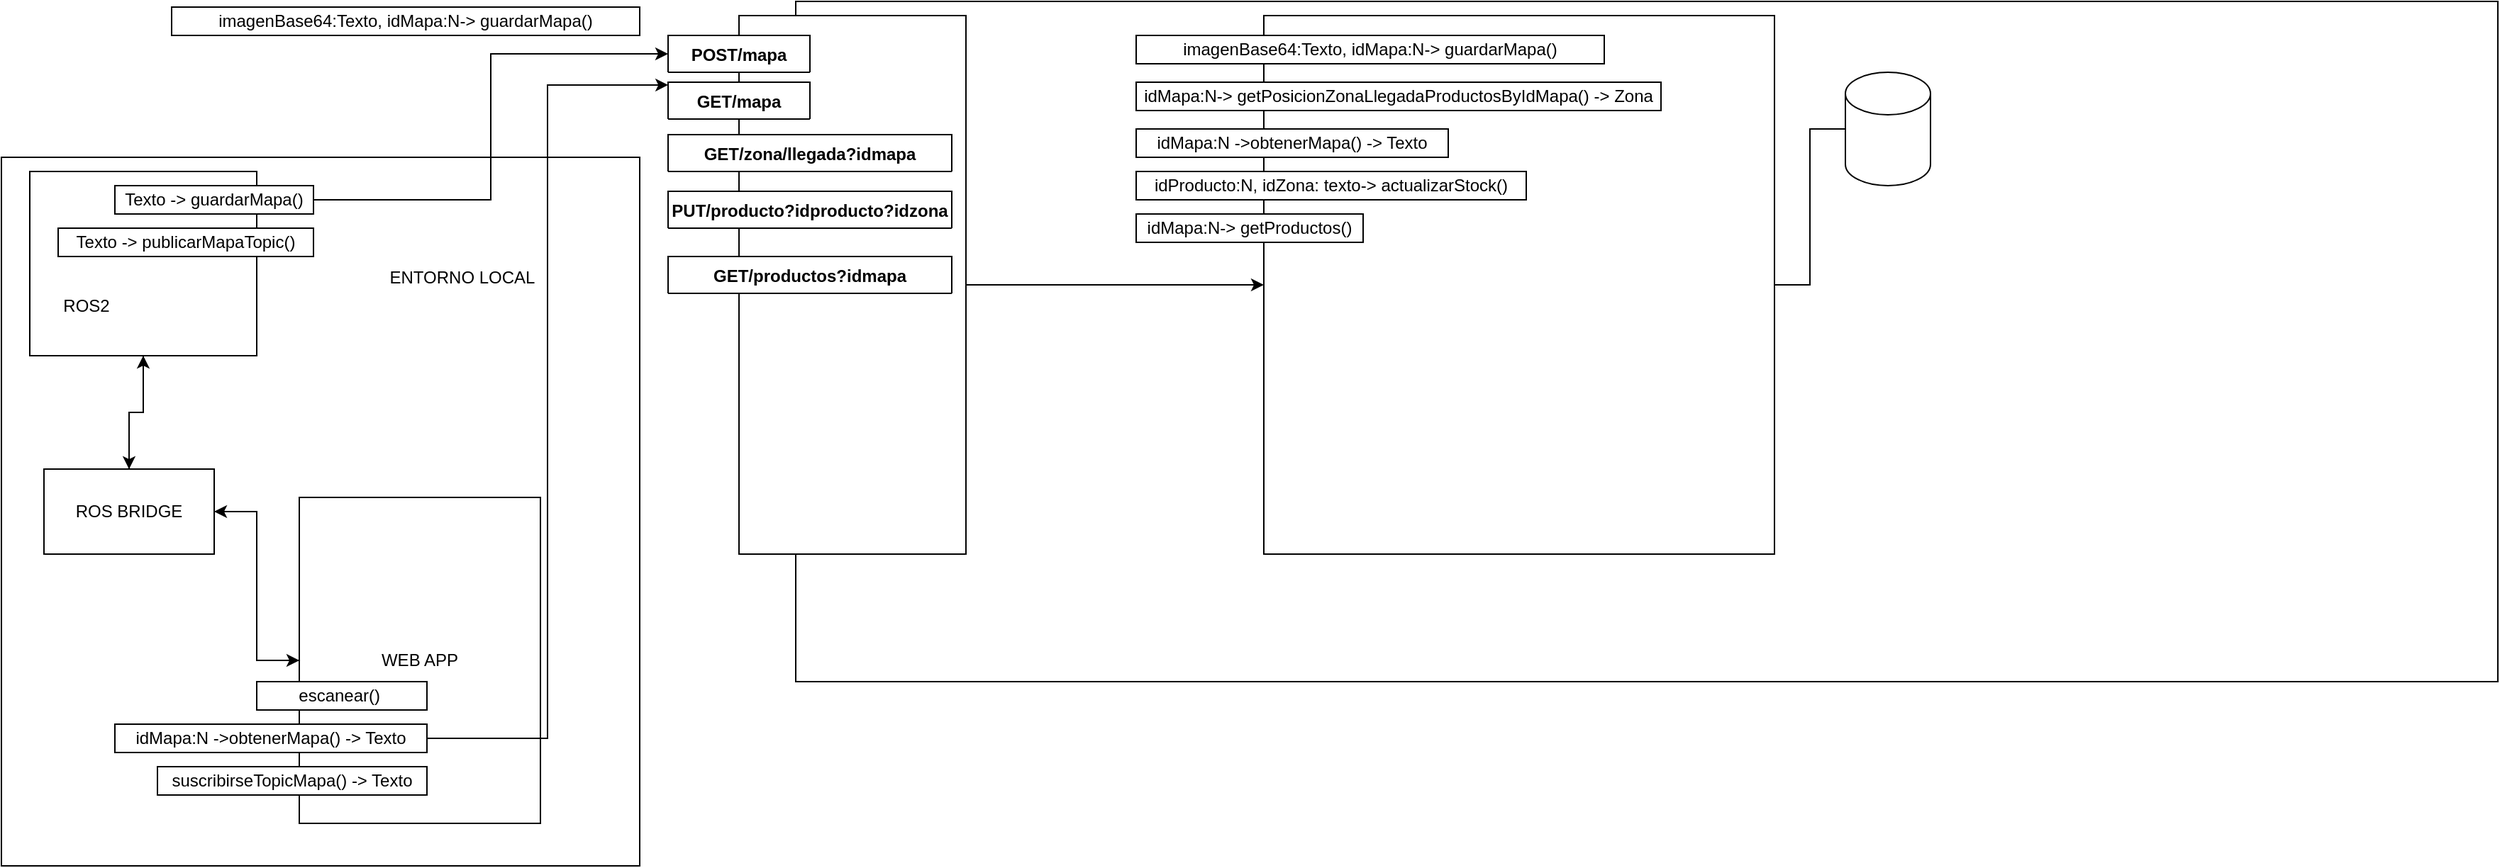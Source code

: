 <mxfile version="17.4.6" pages="2"><diagram id="qr7br0gcmP0g3dQFz3eZ" name="Logica Negocio"><mxGraphModel dx="1381" dy="787" grid="1" gridSize="10" guides="1" tooltips="1" connect="1" arrows="1" fold="1" page="1" pageScale="1" pageWidth="827" pageHeight="1169" math="0" shadow="0"><root><mxCell id="0"/><mxCell id="1" parent="0"/><mxCell id="V5HAuyEucex_Spe4lNq8-1" value="" style="rounded=0;whiteSpace=wrap;html=1;" parent="1" vertex="1"><mxGeometry x="570" y="10" width="1200" height="480" as="geometry"/></mxCell><mxCell id="V5HAuyEucex_Spe4lNq8-2" value="" style="rounded=0;whiteSpace=wrap;html=1;" parent="1" vertex="1"><mxGeometry x="10" y="120" width="450" height="500" as="geometry"/></mxCell><mxCell id="V5HAuyEucex_Spe4lNq8-14" style="edgeStyle=orthogonalEdgeStyle;rounded=0;orthogonalLoop=1;jettySize=auto;html=1;" parent="1" source="V5HAuyEucex_Spe4lNq8-3" target="V5HAuyEucex_Spe4lNq8-13" edge="1"><mxGeometry relative="1" as="geometry"/></mxCell><mxCell id="V5HAuyEucex_Spe4lNq8-19" style="edgeStyle=orthogonalEdgeStyle;rounded=0;orthogonalLoop=1;jettySize=auto;html=1;entryX=0;entryY=0.5;entryDx=0;entryDy=0;exitX=1;exitY=0.5;exitDx=0;exitDy=0;" parent="1" source="V5HAuyEucex_Spe4lNq8-24" target="1KXFwzLgJWa-YRm2-Oui-1" edge="1"><mxGeometry relative="1" as="geometry"><mxPoint x="460" y="50" as="targetPoint"/></mxGeometry></mxCell><mxCell id="V5HAuyEucex_Spe4lNq8-3" value="" style="rounded=0;whiteSpace=wrap;html=1;" parent="1" vertex="1"><mxGeometry x="30" y="130" width="160" height="130" as="geometry"/></mxCell><mxCell id="9l4VPNed63QghKo_KkzF-2" style="edgeStyle=orthogonalEdgeStyle;rounded=0;orthogonalLoop=1;jettySize=auto;html=1;entryX=1;entryY=0.5;entryDx=0;entryDy=0;endArrow=none;endFill=0;" parent="1" source="V5HAuyEucex_Spe4lNq8-4" target="V5HAuyEucex_Spe4lNq8-6" edge="1"><mxGeometry relative="1" as="geometry"/></mxCell><mxCell id="V5HAuyEucex_Spe4lNq8-4" value="" style="shape=cylinder3;whiteSpace=wrap;html=1;boundedLbl=1;backgroundOutline=1;size=15;" parent="1" vertex="1"><mxGeometry x="1310" y="60" width="60" height="80" as="geometry"/></mxCell><mxCell id="V5HAuyEucex_Spe4lNq8-20" style="edgeStyle=orthogonalEdgeStyle;rounded=0;orthogonalLoop=1;jettySize=auto;html=1;" parent="1" source="V5HAuyEucex_Spe4lNq8-5" target="V5HAuyEucex_Spe4lNq8-6" edge="1"><mxGeometry relative="1" as="geometry"/></mxCell><mxCell id="V5HAuyEucex_Spe4lNq8-5" value="" style="rounded=0;whiteSpace=wrap;html=1;" parent="1" vertex="1"><mxGeometry x="530" y="20" width="160" height="380" as="geometry"/></mxCell><mxCell id="V5HAuyEucex_Spe4lNq8-6" value="" style="rounded=0;whiteSpace=wrap;html=1;" parent="1" vertex="1"><mxGeometry x="900" y="20" width="360" height="380" as="geometry"/></mxCell><mxCell id="V5HAuyEucex_Spe4lNq8-9" value="imagenBase64:Texto, idMapa:N-&amp;gt; guardarMapa()" style="rounded=0;whiteSpace=wrap;html=1;autosize=1;" parent="1" vertex="1"><mxGeometry x="810" y="34" width="330" height="20" as="geometry"/></mxCell><mxCell id="V5HAuyEucex_Spe4lNq8-16" style="edgeStyle=orthogonalEdgeStyle;rounded=0;orthogonalLoop=1;jettySize=auto;html=1;entryX=1;entryY=0.5;entryDx=0;entryDy=0;" parent="1" source="V5HAuyEucex_Spe4lNq8-11" target="V5HAuyEucex_Spe4lNq8-13" edge="1"><mxGeometry relative="1" as="geometry"/></mxCell><mxCell id="V5HAuyEucex_Spe4lNq8-11" value="WEB APP" style="rounded=0;whiteSpace=wrap;html=1;" parent="1" vertex="1"><mxGeometry x="220" y="360" width="170" height="230" as="geometry"/></mxCell><mxCell id="V5HAuyEucex_Spe4lNq8-12" value="ENTORNO LOCAL" style="text;html=1;strokeColor=none;fillColor=none;align=center;verticalAlign=middle;whiteSpace=wrap;rounded=0;" parent="1" vertex="1"><mxGeometry x="270" y="190" width="130" height="30" as="geometry"/></mxCell><mxCell id="V5HAuyEucex_Spe4lNq8-15" style="edgeStyle=orthogonalEdgeStyle;rounded=0;orthogonalLoop=1;jettySize=auto;html=1;" parent="1" source="V5HAuyEucex_Spe4lNq8-13" target="V5HAuyEucex_Spe4lNq8-11" edge="1"><mxGeometry relative="1" as="geometry"/></mxCell><mxCell id="V5HAuyEucex_Spe4lNq8-17" style="edgeStyle=orthogonalEdgeStyle;rounded=0;orthogonalLoop=1;jettySize=auto;html=1;entryX=0.5;entryY=1;entryDx=0;entryDy=0;" parent="1" source="V5HAuyEucex_Spe4lNq8-13" target="V5HAuyEucex_Spe4lNq8-3" edge="1"><mxGeometry relative="1" as="geometry"/></mxCell><mxCell id="V5HAuyEucex_Spe4lNq8-13" value="ROS BRIDGE" style="rounded=0;whiteSpace=wrap;html=1;" parent="1" vertex="1"><mxGeometry x="40" y="340" width="120" height="60" as="geometry"/></mxCell><mxCell id="V5HAuyEucex_Spe4lNq8-22" value="escanear()&amp;nbsp;" style="rounded=0;whiteSpace=wrap;html=1;" parent="1" vertex="1"><mxGeometry x="190" y="490" width="120" height="20" as="geometry"/></mxCell><mxCell id="xhJGhQsPzWxKXCQC_ODU-6" style="edgeStyle=orthogonalEdgeStyle;rounded=0;orthogonalLoop=1;jettySize=auto;html=1;entryX=0.001;entryY=0.076;entryDx=0;entryDy=0;entryPerimeter=0;" parent="1" source="V5HAuyEucex_Spe4lNq8-23" target="xhJGhQsPzWxKXCQC_ODU-2" edge="1"><mxGeometry relative="1" as="geometry"/></mxCell><mxCell id="V5HAuyEucex_Spe4lNq8-23" value="idMapa:N -&amp;gt;obtenerMapa() -&amp;gt; Texto" style="rounded=0;whiteSpace=wrap;html=1;" parent="1" vertex="1"><mxGeometry x="90" y="520" width="220" height="20" as="geometry"/></mxCell><mxCell id="V5HAuyEucex_Spe4lNq8-24" value="Texto -&amp;gt; guardarMapa()" style="rounded=0;whiteSpace=wrap;html=1;" parent="1" vertex="1"><mxGeometry x="90" y="140" width="140" height="20" as="geometry"/></mxCell><mxCell id="V5HAuyEucex_Spe4lNq8-27" value="Texto -&amp;gt; publicarMapaTopic()" style="rounded=0;whiteSpace=wrap;html=1;" parent="1" vertex="1"><mxGeometry x="50" y="170" width="180" height="20" as="geometry"/></mxCell><mxCell id="V5HAuyEucex_Spe4lNq8-28" value="suscribirseTopicMapa() -&amp;gt; Texto" style="rounded=0;whiteSpace=wrap;html=1;" parent="1" vertex="1"><mxGeometry x="120" y="550" width="190" height="20" as="geometry"/></mxCell><mxCell id="V5HAuyEucex_Spe4lNq8-29" value="ROS2" style="text;html=1;strokeColor=none;fillColor=none;align=center;verticalAlign=middle;whiteSpace=wrap;rounded=0;" parent="1" vertex="1"><mxGeometry x="40" y="210" width="60" height="30" as="geometry"/></mxCell><mxCell id="1KXFwzLgJWa-YRm2-Oui-1" value="POST/mapa" style="swimlane;fontStyle=1;align=center;verticalAlign=top;childLayout=stackLayout;horizontal=1;startSize=26;horizontalStack=0;resizeParent=1;resizeParentMax=0;resizeLast=0;collapsible=1;marginBottom=0;" parent="1" vertex="1" collapsed="1"><mxGeometry x="480" y="34" width="100" height="26" as="geometry"><mxRectangle x="480" y="-70" width="300" height="140" as="alternateBounds"/></mxGeometry></mxCell><mxCell id="1KXFwzLgJWa-YRm2-Oui-2" value="Request: { idMapa:N,  imagen:Texto }" style="text;strokeColor=none;fillColor=default;align=left;verticalAlign=top;spacingLeft=4;spacingRight=4;overflow=hidden;rotatable=0;points=[[0,0.5],[1,0.5]];portConstraint=eastwest;" parent="1KXFwzLgJWa-YRm2-Oui-1" vertex="1"><mxGeometry y="26" width="300" height="26" as="geometry"/></mxCell><mxCell id="1KXFwzLgJWa-YRm2-Oui-3" value="" style="line;strokeWidth=1;fillColor=none;align=left;verticalAlign=middle;spacingTop=-1;spacingLeft=3;spacingRight=3;rotatable=0;labelPosition=right;points=[];portConstraint=eastwest;" parent="1KXFwzLgJWa-YRm2-Oui-1" vertex="1"><mxGeometry y="52" width="300" height="8" as="geometry"/></mxCell><mxCell id="1KXFwzLgJWa-YRm2-Oui-4" value="Respuestas:&#10;    200 OK&#10;    500 - {mensaje: &quot;No existe un mapa con ese id&quot;}&#10;    400 - {mensaje: &quot;Falta algun parametro&quot;}" style="text;align=left;verticalAlign=top;spacingLeft=4;spacingRight=4;overflow=hidden;rotatable=0;points=[[0,0.5],[1,0.5]];portConstraint=eastwest;fillColor=default;" parent="1KXFwzLgJWa-YRm2-Oui-1" vertex="1"><mxGeometry y="60" width="300" height="80" as="geometry"/></mxCell><mxCell id="A1_ffEyif7cvSU4tj48l-1" value="imagenBase64:Texto, idMapa:N-&amp;gt; guardarMapa()" style="rounded=0;whiteSpace=wrap;html=1;autosize=1;" parent="1" vertex="1"><mxGeometry x="130" y="14" width="330" height="20" as="geometry"/></mxCell><mxCell id="_4uroS1KP7SOoJTGzhsw-5" value="idMapa:N-&amp;gt; getPosicionZonaLlegadaProductosByIdMapa() -&amp;gt; Zona" style="rounded=0;whiteSpace=wrap;html=1;autosize=1;" parent="1" vertex="1"><mxGeometry x="810" y="67" width="370" height="20" as="geometry"/></mxCell><mxCell id="_4uroS1KP7SOoJTGzhsw-1" value="GET/zona/llegada?idmapa" style="swimlane;fontStyle=1;align=center;verticalAlign=top;childLayout=stackLayout;horizontal=1;startSize=26;horizontalStack=0;resizeParent=1;resizeParentMax=0;resizeLast=0;collapsible=1;marginBottom=0;" parent="1" vertex="1" collapsed="1"><mxGeometry x="480" y="104" width="200" height="26" as="geometry"><mxRectangle x="480" y="104" width="300" height="260" as="alternateBounds"/></mxGeometry></mxCell><mxCell id="_4uroS1KP7SOoJTGzhsw-2" value="Request: { idMapa:N }" style="text;strokeColor=none;fillColor=default;align=left;verticalAlign=top;spacingLeft=4;spacingRight=4;overflow=hidden;rotatable=0;points=[[0,0.5],[1,0.5]];portConstraint=eastwest;" parent="_4uroS1KP7SOoJTGzhsw-1" vertex="1"><mxGeometry y="26" width="300" height="26" as="geometry"/></mxCell><mxCell id="_4uroS1KP7SOoJTGzhsw-3" value="" style="line;strokeWidth=1;fillColor=none;align=left;verticalAlign=middle;spacingTop=-1;spacingLeft=3;spacingRight=3;rotatable=0;labelPosition=right;points=[];portConstraint=eastwest;" parent="_4uroS1KP7SOoJTGzhsw-1" vertex="1"><mxGeometry y="52" width="300" height="8" as="geometry"/></mxCell><mxCell id="_4uroS1KP7SOoJTGzhsw-4" value="Respuestas:&#10;    200 OK {&#10;    &quot;nombre&quot;: &quot;llegeda&quot;,&#10;    &quot;mapa&quot;: 1,&#10;    &quot;xSuperior&quot;: 1,&#10;    &quot;ySuperior&quot;: 2,&#10;    &quot;xInferior&quot;: 1,&#10;    &quot;yInferior&quot;: 2&#10;}    &#10;500 - {mensaje: &quot;Ese mapa no tiene una zona de llegada asignada&quot;}&#10;    &#10;400 - {mensaje: &quot;Falta algun parametro&quot;}" style="text;align=left;verticalAlign=top;spacingLeft=4;spacingRight=4;overflow=hidden;rotatable=0;points=[[0,0.5],[1,0.5]];portConstraint=eastwest;fillColor=default;" parent="_4uroS1KP7SOoJTGzhsw-1" vertex="1"><mxGeometry y="60" width="300" height="200" as="geometry"/></mxCell><mxCell id="xhJGhQsPzWxKXCQC_ODU-2" value="GET/mapa" style="swimlane;fontStyle=1;align=center;verticalAlign=top;childLayout=stackLayout;horizontal=1;startSize=26;horizontalStack=0;resizeParent=1;resizeParentMax=0;resizeLast=0;collapsible=1;marginBottom=0;" parent="1" vertex="1" collapsed="1"><mxGeometry x="480" y="67" width="100" height="26" as="geometry"><mxRectangle x="480" y="67" width="300" height="140" as="alternateBounds"/></mxGeometry></mxCell><mxCell id="xhJGhQsPzWxKXCQC_ODU-3" value="Parametros: { idMapa:N }" style="text;strokeColor=none;fillColor=default;align=left;verticalAlign=top;spacingLeft=4;spacingRight=4;overflow=hidden;rotatable=0;points=[[0,0.5],[1,0.5]];portConstraint=eastwest;" parent="xhJGhQsPzWxKXCQC_ODU-2" vertex="1"><mxGeometry y="26" width="300" height="26" as="geometry"/></mxCell><mxCell id="xhJGhQsPzWxKXCQC_ODU-4" value="" style="line;strokeWidth=1;fillColor=none;align=left;verticalAlign=middle;spacingTop=-1;spacingLeft=3;spacingRight=3;rotatable=0;labelPosition=right;points=[];portConstraint=eastwest;" parent="xhJGhQsPzWxKXCQC_ODU-2" vertex="1"><mxGeometry y="52" width="300" height="8" as="geometry"/></mxCell><mxCell id="xhJGhQsPzWxKXCQC_ODU-5" value="Respuestas:&#10;    200 OK {imagen:Texto, puntoOrigen:{x,y}}&#10;    500 - {mensaje: &quot;No existe un mapa con ese id&quot;}&#10;    400 - {mensaje: &quot;Falta algun parametro&quot;}" style="text;align=left;verticalAlign=top;spacingLeft=4;spacingRight=4;overflow=hidden;rotatable=0;points=[[0,0.5],[1,0.5]];portConstraint=eastwest;fillColor=default;" parent="xhJGhQsPzWxKXCQC_ODU-2" vertex="1"><mxGeometry y="60" width="300" height="80" as="geometry"/></mxCell><mxCell id="xhJGhQsPzWxKXCQC_ODU-7" value="idMapa:N -&amp;gt;obtenerMapa() -&amp;gt; Texto" style="rounded=0;whiteSpace=wrap;html=1;" parent="1" vertex="1"><mxGeometry x="810" y="100" width="220" height="20" as="geometry"/></mxCell><mxCell id="OGDtgpOWIfThqwihZhtQ-1" value="PUT/producto?idproducto?idzona" style="swimlane;fontStyle=1;align=center;verticalAlign=top;childLayout=stackLayout;horizontal=1;startSize=26;horizontalStack=0;resizeParent=1;resizeParentMax=0;resizeLast=0;collapsible=1;marginBottom=0;" parent="1" vertex="1" collapsed="1"><mxGeometry x="480" y="144" width="200" height="26" as="geometry"><mxRectangle x="480" y="144" width="300" height="140" as="alternateBounds"/></mxGeometry></mxCell><mxCell id="OGDtgpOWIfThqwihZhtQ-2" value="Parametros: { idProducto:N, idZona: texto }" style="text;strokeColor=none;fillColor=default;align=left;verticalAlign=top;spacingLeft=4;spacingRight=4;overflow=hidden;rotatable=0;points=[[0,0.5],[1,0.5]];portConstraint=eastwest;" parent="OGDtgpOWIfThqwihZhtQ-1" vertex="1"><mxGeometry y="26" width="300" height="26" as="geometry"/></mxCell><mxCell id="OGDtgpOWIfThqwihZhtQ-3" value="" style="line;strokeWidth=1;fillColor=none;align=left;verticalAlign=middle;spacingTop=-1;spacingLeft=3;spacingRight=3;rotatable=0;labelPosition=right;points=[];portConstraint=eastwest;" parent="OGDtgpOWIfThqwihZhtQ-1" vertex="1"><mxGeometry y="52" width="300" height="8" as="geometry"/></mxCell><mxCell id="OGDtgpOWIfThqwihZhtQ-4" value="Respuestas:&#10;    200 OK   - {mensaje: &quot;El stock se ha actualizado correctamente&quot;}&#10;    500 - {mensaje: &quot;No existe un producto o zona con ese id&quot;}&#10;    400 - {mensaje: &quot;Falta algun parametro&quot;}" style="text;align=left;verticalAlign=top;spacingLeft=4;spacingRight=4;overflow=hidden;rotatable=0;points=[[0,0.5],[1,0.5]];portConstraint=eastwest;fillColor=default;" parent="OGDtgpOWIfThqwihZhtQ-1" vertex="1"><mxGeometry y="60" width="300" height="80" as="geometry"/></mxCell><mxCell id="bOaLaN9celTMbXlFl_b8-1" value="idProducto:N, idZona: texto-&amp;gt; actualizarStock()" style="rounded=0;whiteSpace=wrap;html=1;autosize=1;" parent="1" vertex="1"><mxGeometry x="810" y="130" width="275" height="20" as="geometry"/></mxCell><mxCell id="3axeS7SIvT5MbjWtj5---1" value="GET/productos?idmapa" style="swimlane;fontStyle=1;align=center;verticalAlign=top;childLayout=stackLayout;horizontal=1;startSize=26;horizontalStack=0;resizeParent=1;resizeParentMax=0;resizeLast=0;collapsible=1;marginBottom=0;" parent="1" vertex="1" collapsed="1"><mxGeometry x="480" y="190" width="200" height="26" as="geometry"><mxRectangle x="480" y="190" width="300" height="140" as="alternateBounds"/></mxGeometry></mxCell><mxCell id="3axeS7SIvT5MbjWtj5---2" value="Parametros: { idMapa:N }" style="text;strokeColor=none;fillColor=default;align=left;verticalAlign=top;spacingLeft=4;spacingRight=4;overflow=hidden;rotatable=0;points=[[0,0.5],[1,0.5]];portConstraint=eastwest;" parent="3axeS7SIvT5MbjWtj5---1" vertex="1"><mxGeometry y="26" width="300" height="26" as="geometry"/></mxCell><mxCell id="3axeS7SIvT5MbjWtj5---3" value="" style="line;strokeWidth=1;fillColor=none;align=left;verticalAlign=middle;spacingTop=-1;spacingLeft=3;spacingRight=3;rotatable=0;labelPosition=right;points=[];portConstraint=eastwest;" parent="3axeS7SIvT5MbjWtj5---1" vertex="1"><mxGeometry y="52" width="300" height="8" as="geometry"/></mxCell><mxCell id="3axeS7SIvT5MbjWtj5---4" value="Respuestas:&#10;    200 OK&#10;    500 - {mensaje: &quot;No existe un mapa con ese id&quot;}&#10;    400 - {mensaje: &quot;Falta algun parametro&quot;}" style="text;align=left;verticalAlign=top;spacingLeft=4;spacingRight=4;overflow=hidden;rotatable=0;points=[[0,0.5],[1,0.5]];portConstraint=eastwest;fillColor=default;" parent="3axeS7SIvT5MbjWtj5---1" vertex="1"><mxGeometry y="60" width="300" height="80" as="geometry"/></mxCell><mxCell id="3axeS7SIvT5MbjWtj5---5" value="idMapa:N-&amp;gt; getProductos()" style="rounded=0;whiteSpace=wrap;html=1;autosize=1;" parent="1" vertex="1"><mxGeometry x="810" y="160" width="160" height="20" as="geometry"/></mxCell></root></mxGraphModel></diagram><diagram id="j1-sHolz0AxUesMCTDj7" name="Entidad Relacion"><mxGraphModel dx="1381" dy="787" grid="1" gridSize="10" guides="1" tooltips="1" connect="1" arrows="1" fold="1" page="1" pageScale="1" pageWidth="827" pageHeight="1169" math="0" shadow="0"><root><mxCell id="xTQx5OwVtkUul9D9zM_5-0"/><mxCell id="xTQx5OwVtkUul9D9zM_5-1" parent="xTQx5OwVtkUul9D9zM_5-0"/><mxCell id="xTQx5OwVtkUul9D9zM_5-7" value="mapa" style="shape=table;startSize=30;container=1;collapsible=1;childLayout=tableLayout;fixedRows=1;rowLines=0;fontStyle=1;align=center;resizeLast=1;" parent="xTQx5OwVtkUul9D9zM_5-1" vertex="1"><mxGeometry x="260" y="400" width="180" height="90" as="geometry"><mxRectangle x="360" y="330" width="60" height="30" as="alternateBounds"/></mxGeometry></mxCell><mxCell id="xTQx5OwVtkUul9D9zM_5-8" value="" style="shape=tableRow;horizontal=0;startSize=0;swimlaneHead=0;swimlaneBody=0;fillColor=none;collapsible=0;dropTarget=0;points=[[0,0.5],[1,0.5]];portConstraint=eastwest;top=0;left=0;right=0;bottom=1;" parent="xTQx5OwVtkUul9D9zM_5-7" vertex="1"><mxGeometry y="30" width="180" height="30" as="geometry"/></mxCell><mxCell id="xTQx5OwVtkUul9D9zM_5-9" value="PK" style="shape=partialRectangle;connectable=0;fillColor=none;top=0;left=0;bottom=0;right=0;fontStyle=1;overflow=hidden;" parent="xTQx5OwVtkUul9D9zM_5-8" vertex="1"><mxGeometry width="30" height="30" as="geometry"><mxRectangle width="30" height="30" as="alternateBounds"/></mxGeometry></mxCell><mxCell id="xTQx5OwVtkUul9D9zM_5-10" value="id" style="shape=partialRectangle;connectable=0;fillColor=none;top=0;left=0;bottom=0;right=0;align=left;spacingLeft=6;fontStyle=5;overflow=hidden;" parent="xTQx5OwVtkUul9D9zM_5-8" vertex="1"><mxGeometry x="30" width="150" height="30" as="geometry"><mxRectangle width="150" height="30" as="alternateBounds"/></mxGeometry></mxCell><mxCell id="xTQx5OwVtkUul9D9zM_5-11" value="" style="shape=tableRow;horizontal=0;startSize=0;swimlaneHead=0;swimlaneBody=0;fillColor=none;collapsible=0;dropTarget=0;points=[[0,0.5],[1,0.5]];portConstraint=eastwest;top=0;left=0;right=0;bottom=0;" parent="xTQx5OwVtkUul9D9zM_5-7" vertex="1"><mxGeometry y="60" width="180" height="30" as="geometry"/></mxCell><mxCell id="xTQx5OwVtkUul9D9zM_5-12" value="" style="shape=partialRectangle;connectable=0;fillColor=none;top=0;left=0;bottom=0;right=0;editable=1;overflow=hidden;" parent="xTQx5OwVtkUul9D9zM_5-11" vertex="1"><mxGeometry width="30" height="30" as="geometry"><mxRectangle width="30" height="30" as="alternateBounds"/></mxGeometry></mxCell><mxCell id="xTQx5OwVtkUul9D9zM_5-13" value="imagen" style="shape=partialRectangle;connectable=0;fillColor=none;top=0;left=0;bottom=0;right=0;align=left;spacingLeft=6;overflow=hidden;" parent="xTQx5OwVtkUul9D9zM_5-11" vertex="1"><mxGeometry x="30" width="150" height="30" as="geometry"><mxRectangle width="150" height="30" as="alternateBounds"/></mxGeometry></mxCell><mxCell id="xTQx5OwVtkUul9D9zM_5-20" value="BD: Automatix" style="text;html=1;strokeColor=none;fillColor=none;align=center;verticalAlign=middle;whiteSpace=wrap;rounded=0;" parent="xTQx5OwVtkUul9D9zM_5-1" vertex="1"><mxGeometry x="10" y="10" width="140" height="30" as="geometry"/></mxCell><mxCell id="xTQx5OwVtkUul9D9zM_5-21" value="Usuario" style="shape=table;startSize=30;container=1;collapsible=1;childLayout=tableLayout;fixedRows=1;rowLines=0;fontStyle=1;align=center;resizeLast=1;" parent="xTQx5OwVtkUul9D9zM_5-1" vertex="1"><mxGeometry x="40" y="145" width="180" height="150" as="geometry"/></mxCell><mxCell id="xTQx5OwVtkUul9D9zM_5-22" value="" style="shape=tableRow;horizontal=0;startSize=0;swimlaneHead=0;swimlaneBody=0;fillColor=none;collapsible=0;dropTarget=0;points=[[0,0.5],[1,0.5]];portConstraint=eastwest;top=0;left=0;right=0;bottom=1;" parent="xTQx5OwVtkUul9D9zM_5-21" vertex="1"><mxGeometry y="30" width="180" height="30" as="geometry"/></mxCell><mxCell id="xTQx5OwVtkUul9D9zM_5-23" value="PK" style="shape=partialRectangle;connectable=0;fillColor=none;top=0;left=0;bottom=0;right=0;fontStyle=1;overflow=hidden;" parent="xTQx5OwVtkUul9D9zM_5-22" vertex="1"><mxGeometry width="30" height="30" as="geometry"><mxRectangle width="30" height="30" as="alternateBounds"/></mxGeometry></mxCell><mxCell id="xTQx5OwVtkUul9D9zM_5-24" value="id" style="shape=partialRectangle;connectable=0;fillColor=none;top=0;left=0;bottom=0;right=0;align=left;spacingLeft=6;fontStyle=5;overflow=hidden;" parent="xTQx5OwVtkUul9D9zM_5-22" vertex="1"><mxGeometry x="30" width="150" height="30" as="geometry"><mxRectangle width="150" height="30" as="alternateBounds"/></mxGeometry></mxCell><mxCell id="xTQx5OwVtkUul9D9zM_5-25" value="" style="shape=tableRow;horizontal=0;startSize=0;swimlaneHead=0;swimlaneBody=0;fillColor=none;collapsible=0;dropTarget=0;points=[[0,0.5],[1,0.5]];portConstraint=eastwest;top=0;left=0;right=0;bottom=0;" parent="xTQx5OwVtkUul9D9zM_5-21" vertex="1"><mxGeometry y="60" width="180" height="30" as="geometry"/></mxCell><mxCell id="xTQx5OwVtkUul9D9zM_5-26" value="" style="shape=partialRectangle;connectable=0;fillColor=none;top=0;left=0;bottom=0;right=0;editable=1;overflow=hidden;" parent="xTQx5OwVtkUul9D9zM_5-25" vertex="1"><mxGeometry width="30" height="30" as="geometry"><mxRectangle width="30" height="30" as="alternateBounds"/></mxGeometry></mxCell><mxCell id="xTQx5OwVtkUul9D9zM_5-27" value="correo   " style="shape=partialRectangle;connectable=0;fillColor=none;top=0;left=0;bottom=0;right=0;align=left;spacingLeft=6;overflow=hidden;" parent="xTQx5OwVtkUul9D9zM_5-25" vertex="1"><mxGeometry x="30" width="150" height="30" as="geometry"><mxRectangle width="150" height="30" as="alternateBounds"/></mxGeometry></mxCell><mxCell id="xTQx5OwVtkUul9D9zM_5-28" value="" style="shape=tableRow;horizontal=0;startSize=0;swimlaneHead=0;swimlaneBody=0;fillColor=none;collapsible=0;dropTarget=0;points=[[0,0.5],[1,0.5]];portConstraint=eastwest;top=0;left=0;right=0;bottom=0;" parent="xTQx5OwVtkUul9D9zM_5-21" vertex="1"><mxGeometry y="90" width="180" height="30" as="geometry"/></mxCell><mxCell id="xTQx5OwVtkUul9D9zM_5-29" value="" style="shape=partialRectangle;connectable=0;fillColor=none;top=0;left=0;bottom=0;right=0;editable=1;overflow=hidden;" parent="xTQx5OwVtkUul9D9zM_5-28" vertex="1"><mxGeometry width="30" height="30" as="geometry"><mxRectangle width="30" height="30" as="alternateBounds"/></mxGeometry></mxCell><mxCell id="xTQx5OwVtkUul9D9zM_5-30" value="password" style="shape=partialRectangle;connectable=0;fillColor=none;top=0;left=0;bottom=0;right=0;align=left;spacingLeft=6;overflow=hidden;" parent="xTQx5OwVtkUul9D9zM_5-28" vertex="1"><mxGeometry x="30" width="150" height="30" as="geometry"><mxRectangle width="150" height="30" as="alternateBounds"/></mxGeometry></mxCell><mxCell id="8DTdHLEjGKgoNXfogA92-0" value="" style="shape=tableRow;horizontal=0;startSize=0;swimlaneHead=0;swimlaneBody=0;fillColor=none;collapsible=0;dropTarget=0;points=[[0,0.5],[1,0.5]];portConstraint=eastwest;top=0;left=0;right=0;bottom=0;" parent="xTQx5OwVtkUul9D9zM_5-21" vertex="1"><mxGeometry y="120" width="180" height="30" as="geometry"/></mxCell><mxCell id="8DTdHLEjGKgoNXfogA92-1" value="FK" style="shape=partialRectangle;connectable=0;fillColor=none;top=0;left=0;bottom=0;right=0;editable=1;overflow=hidden;" parent="8DTdHLEjGKgoNXfogA92-0" vertex="1"><mxGeometry width="30" height="30" as="geometry"><mxRectangle width="30" height="30" as="alternateBounds"/></mxGeometry></mxCell><mxCell id="8DTdHLEjGKgoNXfogA92-2" value="mapa" style="shape=partialRectangle;connectable=0;fillColor=none;top=0;left=0;bottom=0;right=0;align=left;spacingLeft=6;overflow=hidden;" parent="8DTdHLEjGKgoNXfogA92-0" vertex="1"><mxGeometry x="30" width="150" height="30" as="geometry"><mxRectangle width="150" height="30" as="alternateBounds"/></mxGeometry></mxCell><mxCell id="xTQx5OwVtkUul9D9zM_5-34" value="Robot" style="shape=table;startSize=30;container=1;collapsible=1;childLayout=tableLayout;fixedRows=1;rowLines=0;fontStyle=1;align=center;resizeLast=1;" parent="xTQx5OwVtkUul9D9zM_5-1" vertex="1"><mxGeometry x="40" y="530" width="180" height="90" as="geometry"/></mxCell><mxCell id="xTQx5OwVtkUul9D9zM_5-35" value="" style="shape=tableRow;horizontal=0;startSize=0;swimlaneHead=0;swimlaneBody=0;fillColor=none;collapsible=0;dropTarget=0;points=[[0,0.5],[1,0.5]];portConstraint=eastwest;top=0;left=0;right=0;bottom=1;" parent="xTQx5OwVtkUul9D9zM_5-34" vertex="1"><mxGeometry y="30" width="180" height="30" as="geometry"/></mxCell><mxCell id="xTQx5OwVtkUul9D9zM_5-36" value="PK" style="shape=partialRectangle;connectable=0;fillColor=none;top=0;left=0;bottom=0;right=0;fontStyle=1;overflow=hidden;" parent="xTQx5OwVtkUul9D9zM_5-35" vertex="1"><mxGeometry width="30" height="30" as="geometry"><mxRectangle width="30" height="30" as="alternateBounds"/></mxGeometry></mxCell><mxCell id="xTQx5OwVtkUul9D9zM_5-37" value="id" style="shape=partialRectangle;connectable=0;fillColor=none;top=0;left=0;bottom=0;right=0;align=left;spacingLeft=6;fontStyle=5;overflow=hidden;" parent="xTQx5OwVtkUul9D9zM_5-35" vertex="1"><mxGeometry x="30" width="150" height="30" as="geometry"><mxRectangle width="150" height="30" as="alternateBounds"/></mxGeometry></mxCell><mxCell id="xTQx5OwVtkUul9D9zM_5-38" value="" style="shape=tableRow;horizontal=0;startSize=0;swimlaneHead=0;swimlaneBody=0;fillColor=none;collapsible=0;dropTarget=0;points=[[0,0.5],[1,0.5]];portConstraint=eastwest;top=0;left=0;right=0;bottom=0;" parent="xTQx5OwVtkUul9D9zM_5-34" vertex="1"><mxGeometry y="60" width="180" height="30" as="geometry"/></mxCell><mxCell id="xTQx5OwVtkUul9D9zM_5-39" value="FK" style="shape=partialRectangle;connectable=0;fillColor=none;top=0;left=0;bottom=0;right=0;editable=1;overflow=hidden;" parent="xTQx5OwVtkUul9D9zM_5-38" vertex="1"><mxGeometry width="30" height="30" as="geometry"><mxRectangle width="30" height="30" as="alternateBounds"/></mxGeometry></mxCell><mxCell id="xTQx5OwVtkUul9D9zM_5-40" value="mapa" style="shape=partialRectangle;connectable=0;fillColor=none;top=0;left=0;bottom=0;right=0;align=left;spacingLeft=6;overflow=hidden;" parent="xTQx5OwVtkUul9D9zM_5-38" vertex="1"><mxGeometry x="30" width="150" height="30" as="geometry"><mxRectangle width="150" height="30" as="alternateBounds"/></mxGeometry></mxCell><mxCell id="xTQx5OwVtkUul9D9zM_5-47" value="Zona" style="shape=table;startSize=30;container=1;collapsible=1;childLayout=tableLayout;fixedRows=1;rowLines=0;fontStyle=1;align=center;resizeLast=1;" parent="xTQx5OwVtkUul9D9zM_5-1" vertex="1"><mxGeometry x="600" y="370" width="180" height="210" as="geometry"/></mxCell><mxCell id="xTQx5OwVtkUul9D9zM_5-48" value="" style="shape=tableRow;horizontal=0;startSize=0;swimlaneHead=0;swimlaneBody=0;fillColor=none;collapsible=0;dropTarget=0;points=[[0,0.5],[1,0.5]];portConstraint=eastwest;top=0;left=0;right=0;bottom=1;" parent="xTQx5OwVtkUul9D9zM_5-47" vertex="1"><mxGeometry y="30" width="180" height="30" as="geometry"/></mxCell><mxCell id="xTQx5OwVtkUul9D9zM_5-49" value="PK" style="shape=partialRectangle;connectable=0;fillColor=none;top=0;left=0;bottom=0;right=0;fontStyle=1;overflow=hidden;" parent="xTQx5OwVtkUul9D9zM_5-48" vertex="1"><mxGeometry width="30" height="30" as="geometry"><mxRectangle width="30" height="30" as="alternateBounds"/></mxGeometry></mxCell><mxCell id="xTQx5OwVtkUul9D9zM_5-50" value="nombre" style="shape=partialRectangle;connectable=0;fillColor=none;top=0;left=0;bottom=0;right=0;align=left;spacingLeft=6;fontStyle=5;overflow=hidden;" parent="xTQx5OwVtkUul9D9zM_5-48" vertex="1"><mxGeometry x="30" width="150" height="30" as="geometry"><mxRectangle width="150" height="30" as="alternateBounds"/></mxGeometry></mxCell><mxCell id="xTQx5OwVtkUul9D9zM_5-51" value="" style="shape=tableRow;horizontal=0;startSize=0;swimlaneHead=0;swimlaneBody=0;fillColor=none;collapsible=0;dropTarget=0;points=[[0,0.5],[1,0.5]];portConstraint=eastwest;top=0;left=0;right=0;bottom=0;" parent="xTQx5OwVtkUul9D9zM_5-47" vertex="1"><mxGeometry y="60" width="180" height="30" as="geometry"/></mxCell><mxCell id="xTQx5OwVtkUul9D9zM_5-52" value="FK" style="shape=partialRectangle;connectable=0;fillColor=none;top=0;left=0;bottom=0;right=0;editable=1;overflow=hidden;" parent="xTQx5OwVtkUul9D9zM_5-51" vertex="1"><mxGeometry width="30" height="30" as="geometry"><mxRectangle width="30" height="30" as="alternateBounds"/></mxGeometry></mxCell><mxCell id="xTQx5OwVtkUul9D9zM_5-53" value="mapa" style="shape=partialRectangle;connectable=0;fillColor=none;top=0;left=0;bottom=0;right=0;align=left;spacingLeft=6;overflow=hidden;" parent="xTQx5OwVtkUul9D9zM_5-51" vertex="1"><mxGeometry x="30" width="150" height="30" as="geometry"><mxRectangle width="150" height="30" as="alternateBounds"/></mxGeometry></mxCell><mxCell id="xTQx5OwVtkUul9D9zM_5-54" value="" style="shape=tableRow;horizontal=0;startSize=0;swimlaneHead=0;swimlaneBody=0;fillColor=none;collapsible=0;dropTarget=0;points=[[0,0.5],[1,0.5]];portConstraint=eastwest;top=0;left=0;right=0;bottom=0;" parent="xTQx5OwVtkUul9D9zM_5-47" vertex="1"><mxGeometry y="90" width="180" height="30" as="geometry"/></mxCell><mxCell id="xTQx5OwVtkUul9D9zM_5-55" value="" style="shape=partialRectangle;connectable=0;fillColor=none;top=0;left=0;bottom=0;right=0;editable=1;overflow=hidden;" parent="xTQx5OwVtkUul9D9zM_5-54" vertex="1"><mxGeometry width="30" height="30" as="geometry"><mxRectangle width="30" height="30" as="alternateBounds"/></mxGeometry></mxCell><mxCell id="xTQx5OwVtkUul9D9zM_5-56" value="xSuperior" style="shape=partialRectangle;connectable=0;fillColor=none;top=0;left=0;bottom=0;right=0;align=left;spacingLeft=6;overflow=hidden;" parent="xTQx5OwVtkUul9D9zM_5-54" vertex="1"><mxGeometry x="30" width="150" height="30" as="geometry"><mxRectangle width="150" height="30" as="alternateBounds"/></mxGeometry></mxCell><mxCell id="xTQx5OwVtkUul9D9zM_5-72" value="" style="shape=tableRow;horizontal=0;startSize=0;swimlaneHead=0;swimlaneBody=0;fillColor=none;collapsible=0;dropTarget=0;points=[[0,0.5],[1,0.5]];portConstraint=eastwest;top=0;left=0;right=0;bottom=0;" parent="xTQx5OwVtkUul9D9zM_5-47" vertex="1"><mxGeometry y="120" width="180" height="30" as="geometry"/></mxCell><mxCell id="xTQx5OwVtkUul9D9zM_5-73" value="" style="shape=partialRectangle;connectable=0;fillColor=none;top=0;left=0;bottom=0;right=0;fontStyle=0;overflow=hidden;" parent="xTQx5OwVtkUul9D9zM_5-72" vertex="1"><mxGeometry width="30" height="30" as="geometry"><mxRectangle width="30" height="30" as="alternateBounds"/></mxGeometry></mxCell><mxCell id="xTQx5OwVtkUul9D9zM_5-74" value="ySuperior" style="shape=partialRectangle;connectable=0;fillColor=none;top=0;left=0;bottom=0;right=0;align=left;spacingLeft=6;fontStyle=0;overflow=hidden;" parent="xTQx5OwVtkUul9D9zM_5-72" vertex="1"><mxGeometry x="30" width="150" height="30" as="geometry"><mxRectangle width="150" height="30" as="alternateBounds"/></mxGeometry></mxCell><mxCell id="xTQx5OwVtkUul9D9zM_5-57" value="" style="shape=tableRow;horizontal=0;startSize=0;swimlaneHead=0;swimlaneBody=0;fillColor=none;collapsible=0;dropTarget=0;points=[[0,0.5],[1,0.5]];portConstraint=eastwest;top=0;left=0;right=0;bottom=0;" parent="xTQx5OwVtkUul9D9zM_5-47" vertex="1"><mxGeometry y="150" width="180" height="30" as="geometry"/></mxCell><mxCell id="xTQx5OwVtkUul9D9zM_5-58" value="" style="shape=partialRectangle;connectable=0;fillColor=none;top=0;left=0;bottom=0;right=0;editable=1;overflow=hidden;" parent="xTQx5OwVtkUul9D9zM_5-57" vertex="1"><mxGeometry width="30" height="30" as="geometry"><mxRectangle width="30" height="30" as="alternateBounds"/></mxGeometry></mxCell><mxCell id="xTQx5OwVtkUul9D9zM_5-59" value="xInferior" style="shape=partialRectangle;connectable=0;fillColor=none;top=0;left=0;bottom=0;right=0;align=left;spacingLeft=6;overflow=hidden;" parent="xTQx5OwVtkUul9D9zM_5-57" vertex="1"><mxGeometry x="30" width="150" height="30" as="geometry"><mxRectangle width="150" height="30" as="alternateBounds"/></mxGeometry></mxCell><mxCell id="xTQx5OwVtkUul9D9zM_5-77" value="" style="shape=tableRow;horizontal=0;startSize=0;swimlaneHead=0;swimlaneBody=0;fillColor=none;collapsible=0;dropTarget=0;points=[[0,0.5],[1,0.5]];portConstraint=eastwest;top=0;left=0;right=0;bottom=0;" parent="xTQx5OwVtkUul9D9zM_5-47" vertex="1"><mxGeometry y="180" width="180" height="30" as="geometry"/></mxCell><mxCell id="xTQx5OwVtkUul9D9zM_5-78" value="" style="shape=partialRectangle;connectable=0;fillColor=none;top=0;left=0;bottom=0;right=0;editable=1;overflow=hidden;" parent="xTQx5OwVtkUul9D9zM_5-77" vertex="1"><mxGeometry width="30" height="30" as="geometry"><mxRectangle width="30" height="30" as="alternateBounds"/></mxGeometry></mxCell><mxCell id="xTQx5OwVtkUul9D9zM_5-79" value="yInferior" style="shape=partialRectangle;connectable=0;fillColor=none;top=0;left=0;bottom=0;right=0;align=left;spacingLeft=6;overflow=hidden;" parent="xTQx5OwVtkUul9D9zM_5-77" vertex="1"><mxGeometry x="30" width="150" height="30" as="geometry"><mxRectangle width="150" height="30" as="alternateBounds"/></mxGeometry></mxCell><mxCell id="xTQx5OwVtkUul9D9zM_5-62" value="" style="shape=tableRow;horizontal=0;startSize=0;swimlaneHead=0;swimlaneBody=0;fillColor=none;collapsible=0;dropTarget=0;points=[[0,0.5],[1,0.5]];portConstraint=eastwest;top=0;left=0;right=0;bottom=0;" parent="xTQx5OwVtkUul9D9zM_5-1" vertex="1"><mxGeometry x="600" y="510" width="180" height="30" as="geometry"/></mxCell><mxCell id="xTQx5OwVtkUul9D9zM_5-63" value="" style="shape=partialRectangle;connectable=0;fillColor=none;top=0;left=0;bottom=0;right=0;editable=1;overflow=hidden;" parent="xTQx5OwVtkUul9D9zM_5-62" vertex="1"><mxGeometry width="30" height="30" as="geometry"><mxRectangle width="30" height="30" as="alternateBounds"/></mxGeometry></mxCell><mxCell id="xTQx5OwVtkUul9D9zM_5-65" value="" style="shape=tableRow;horizontal=0;startSize=0;swimlaneHead=0;swimlaneBody=0;fillColor=none;collapsible=0;dropTarget=0;points=[[0,0.5],[1,0.5]];portConstraint=eastwest;top=0;left=0;right=0;bottom=0;" parent="xTQx5OwVtkUul9D9zM_5-1" vertex="1"><mxGeometry x="600" y="540" width="180" height="30" as="geometry"/></mxCell><mxCell id="xTQx5OwVtkUul9D9zM_5-85" style="edgeStyle=orthogonalEdgeStyle;rounded=0;orthogonalLoop=1;jettySize=auto;html=1;entryX=1;entryY=0.5;entryDx=0;entryDy=0;endArrow=none;endFill=0;" parent="xTQx5OwVtkUul9D9zM_5-1" source="xTQx5OwVtkUul9D9zM_5-51" target="xTQx5OwVtkUul9D9zM_5-8" edge="1"><mxGeometry relative="1" as="geometry"/></mxCell><mxCell id="xTQx5OwVtkUul9D9zM_5-88" value="1" style="edgeLabel;html=1;align=center;verticalAlign=middle;resizable=0;points=[];" parent="xTQx5OwVtkUul9D9zM_5-85" vertex="1" connectable="0"><mxGeometry x="0.692" y="1" relative="1" as="geometry"><mxPoint as="offset"/></mxGeometry></mxCell><mxCell id="xTQx5OwVtkUul9D9zM_5-89" value="N" style="edgeLabel;html=1;align=center;verticalAlign=middle;resizable=0;points=[];" parent="xTQx5OwVtkUul9D9zM_5-85" vertex="1" connectable="0"><mxGeometry x="-0.678" relative="1" as="geometry"><mxPoint as="offset"/></mxGeometry></mxCell><mxCell id="8DTdHLEjGKgoNXfogA92-28" value="Tener" style="edgeLabel;html=1;align=center;verticalAlign=middle;resizable=0;points=[];" parent="xTQx5OwVtkUul9D9zM_5-85" vertex="1" connectable="0"><mxGeometry x="0.062" y="1" relative="1" as="geometry"><mxPoint as="offset"/></mxGeometry></mxCell><mxCell id="xTQx5OwVtkUul9D9zM_5-90" style="edgeStyle=orthogonalEdgeStyle;rounded=0;orthogonalLoop=1;jettySize=auto;html=1;entryX=0;entryY=0.5;entryDx=0;entryDy=0;endArrow=none;endFill=0;" parent="xTQx5OwVtkUul9D9zM_5-1" source="xTQx5OwVtkUul9D9zM_5-38" target="xTQx5OwVtkUul9D9zM_5-8" edge="1"><mxGeometry relative="1" as="geometry"/></mxCell><mxCell id="xTQx5OwVtkUul9D9zM_5-91" value="N" style="edgeLabel;html=1;align=center;verticalAlign=middle;resizable=0;points=[];" parent="xTQx5OwVtkUul9D9zM_5-90" vertex="1" connectable="0"><mxGeometry x="-0.474" y="-1" relative="1" as="geometry"><mxPoint as="offset"/></mxGeometry></mxCell><mxCell id="xTQx5OwVtkUul9D9zM_5-92" value="1" style="edgeLabel;html=1;align=center;verticalAlign=middle;resizable=0;points=[];" parent="xTQx5OwVtkUul9D9zM_5-90" vertex="1" connectable="0"><mxGeometry x="0.469" y="-2" relative="1" as="geometry"><mxPoint as="offset"/></mxGeometry></mxCell><mxCell id="8DTdHLEjGKgoNXfogA92-29" value="Tener" style="edgeLabel;html=1;align=center;verticalAlign=middle;resizable=0;points=[];" parent="xTQx5OwVtkUul9D9zM_5-90" vertex="1" connectable="0"><mxGeometry x="-0.129" relative="1" as="geometry"><mxPoint as="offset"/></mxGeometry></mxCell><mxCell id="8DTdHLEjGKgoNXfogA92-23" style="edgeStyle=orthogonalEdgeStyle;rounded=0;orthogonalLoop=1;jettySize=auto;html=1;entryX=0;entryY=0.5;entryDx=0;entryDy=0;endArrow=none;endFill=0;" parent="xTQx5OwVtkUul9D9zM_5-1" source="8DTdHLEjGKgoNXfogA92-0" target="xTQx5OwVtkUul9D9zM_5-8" edge="1"><mxGeometry relative="1" as="geometry"/></mxCell><mxCell id="8DTdHLEjGKgoNXfogA92-24" value="1" style="edgeLabel;html=1;align=center;verticalAlign=middle;resizable=0;points=[];" parent="8DTdHLEjGKgoNXfogA92-23" vertex="1" connectable="0"><mxGeometry x="0.632" y="-1" relative="1" as="geometry"><mxPoint as="offset"/></mxGeometry></mxCell><mxCell id="8DTdHLEjGKgoNXfogA92-25" value="N" style="edgeLabel;html=1;align=center;verticalAlign=middle;resizable=0;points=[];" parent="8DTdHLEjGKgoNXfogA92-23" vertex="1" connectable="0"><mxGeometry x="-0.674" y="2" relative="1" as="geometry"><mxPoint x="-2" y="4" as="offset"/></mxGeometry></mxCell><mxCell id="8DTdHLEjGKgoNXfogA92-26" value="Tener" style="edgeLabel;html=1;align=center;verticalAlign=middle;resizable=0;points=[];" parent="8DTdHLEjGKgoNXfogA92-23" vertex="1" connectable="0"><mxGeometry x="0.147" relative="1" as="geometry"><mxPoint as="offset"/></mxGeometry></mxCell><mxCell id="3N_xg7b0aiWQ68McyCuD-13" value="Producto" style="shape=table;startSize=30;container=1;collapsible=1;childLayout=tableLayout;fixedRows=1;rowLines=0;fontStyle=1;align=center;resizeLast=1;" parent="xTQx5OwVtkUul9D9zM_5-1" vertex="1"><mxGeometry x="590" y="60" width="180" height="180" as="geometry"/></mxCell><mxCell id="3N_xg7b0aiWQ68McyCuD-14" value="" style="shape=tableRow;horizontal=0;startSize=0;swimlaneHead=0;swimlaneBody=0;fillColor=none;collapsible=0;dropTarget=0;points=[[0,0.5],[1,0.5]];portConstraint=eastwest;top=0;left=0;right=0;bottom=1;" parent="3N_xg7b0aiWQ68McyCuD-13" vertex="1"><mxGeometry y="30" width="180" height="30" as="geometry"/></mxCell><mxCell id="3N_xg7b0aiWQ68McyCuD-15" value="PK" style="shape=partialRectangle;connectable=0;fillColor=none;top=0;left=0;bottom=0;right=0;fontStyle=1;overflow=hidden;" parent="3N_xg7b0aiWQ68McyCuD-14" vertex="1"><mxGeometry width="30" height="30" as="geometry"><mxRectangle width="30" height="30" as="alternateBounds"/></mxGeometry></mxCell><mxCell id="3N_xg7b0aiWQ68McyCuD-16" value="id" style="shape=partialRectangle;connectable=0;fillColor=none;top=0;left=0;bottom=0;right=0;align=left;spacingLeft=6;fontStyle=5;overflow=hidden;" parent="3N_xg7b0aiWQ68McyCuD-14" vertex="1"><mxGeometry x="30" width="150" height="30" as="geometry"><mxRectangle width="150" height="30" as="alternateBounds"/></mxGeometry></mxCell><mxCell id="3N_xg7b0aiWQ68McyCuD-17" value="" style="shape=tableRow;horizontal=0;startSize=0;swimlaneHead=0;swimlaneBody=0;fillColor=none;collapsible=0;dropTarget=0;points=[[0,0.5],[1,0.5]];portConstraint=eastwest;top=0;left=0;right=0;bottom=0;" parent="3N_xg7b0aiWQ68McyCuD-13" vertex="1"><mxGeometry y="60" width="180" height="30" as="geometry"/></mxCell><mxCell id="3N_xg7b0aiWQ68McyCuD-18" value="" style="shape=partialRectangle;connectable=0;fillColor=none;top=0;left=0;bottom=0;right=0;editable=1;overflow=hidden;" parent="3N_xg7b0aiWQ68McyCuD-17" vertex="1"><mxGeometry width="30" height="30" as="geometry"><mxRectangle width="30" height="30" as="alternateBounds"/></mxGeometry></mxCell><mxCell id="3N_xg7b0aiWQ68McyCuD-19" value="nombre" style="shape=partialRectangle;connectable=0;fillColor=none;top=0;left=0;bottom=0;right=0;align=left;spacingLeft=6;overflow=hidden;" parent="3N_xg7b0aiWQ68McyCuD-17" vertex="1"><mxGeometry x="30" width="150" height="30" as="geometry"><mxRectangle width="150" height="30" as="alternateBounds"/></mxGeometry></mxCell><mxCell id="3N_xg7b0aiWQ68McyCuD-20" value="" style="shape=tableRow;horizontal=0;startSize=0;swimlaneHead=0;swimlaneBody=0;fillColor=none;collapsible=0;dropTarget=0;points=[[0,0.5],[1,0.5]];portConstraint=eastwest;top=0;left=0;right=0;bottom=0;" parent="3N_xg7b0aiWQ68McyCuD-13" vertex="1"><mxGeometry y="90" width="180" height="30" as="geometry"/></mxCell><mxCell id="3N_xg7b0aiWQ68McyCuD-21" value="" style="shape=partialRectangle;connectable=0;fillColor=none;top=0;left=0;bottom=0;right=0;editable=1;overflow=hidden;" parent="3N_xg7b0aiWQ68McyCuD-20" vertex="1"><mxGeometry width="30" height="30" as="geometry"><mxRectangle width="30" height="30" as="alternateBounds"/></mxGeometry></mxCell><mxCell id="3N_xg7b0aiWQ68McyCuD-22" value="cantidad" style="shape=partialRectangle;connectable=0;fillColor=none;top=0;left=0;bottom=0;right=0;align=left;spacingLeft=6;overflow=hidden;" parent="3N_xg7b0aiWQ68McyCuD-20" vertex="1"><mxGeometry x="30" width="150" height="30" as="geometry"><mxRectangle width="150" height="30" as="alternateBounds"/></mxGeometry></mxCell><mxCell id="3N_xg7b0aiWQ68McyCuD-23" value="" style="shape=tableRow;horizontal=0;startSize=0;swimlaneHead=0;swimlaneBody=0;fillColor=none;collapsible=0;dropTarget=0;points=[[0,0.5],[1,0.5]];portConstraint=eastwest;top=0;left=0;right=0;bottom=0;" parent="3N_xg7b0aiWQ68McyCuD-13" vertex="1"><mxGeometry y="120" width="180" height="30" as="geometry"/></mxCell><mxCell id="3N_xg7b0aiWQ68McyCuD-24" value="" style="shape=partialRectangle;connectable=0;fillColor=none;top=0;left=0;bottom=0;right=0;fontStyle=0;overflow=hidden;" parent="3N_xg7b0aiWQ68McyCuD-23" vertex="1"><mxGeometry width="30" height="30" as="geometry"><mxRectangle width="30" height="30" as="alternateBounds"/></mxGeometry></mxCell><mxCell id="3N_xg7b0aiWQ68McyCuD-25" value="precio" style="shape=partialRectangle;connectable=0;fillColor=none;top=0;left=0;bottom=0;right=0;align=left;spacingLeft=6;fontStyle=0;overflow=hidden;verticalAlign=middle;" parent="3N_xg7b0aiWQ68McyCuD-23" vertex="1"><mxGeometry x="30" width="150" height="30" as="geometry"><mxRectangle width="150" height="30" as="alternateBounds"/></mxGeometry></mxCell><mxCell id="3N_xg7b0aiWQ68McyCuD-29" value="" style="shape=tableRow;horizontal=0;startSize=0;swimlaneHead=0;swimlaneBody=0;fillColor=none;collapsible=0;dropTarget=0;points=[[0,0.5],[1,0.5]];portConstraint=eastwest;top=0;left=0;right=0;bottom=0;" parent="3N_xg7b0aiWQ68McyCuD-13" vertex="1"><mxGeometry y="150" width="180" height="30" as="geometry"/></mxCell><mxCell id="3N_xg7b0aiWQ68McyCuD-30" value="" style="shape=partialRectangle;connectable=0;fillColor=none;top=0;left=0;bottom=0;right=0;editable=1;overflow=hidden;" parent="3N_xg7b0aiWQ68McyCuD-29" vertex="1"><mxGeometry width="30" height="30" as="geometry"><mxRectangle width="30" height="30" as="alternateBounds"/></mxGeometry></mxCell><mxCell id="3N_xg7b0aiWQ68McyCuD-31" value="zona" style="shape=partialRectangle;connectable=0;fillColor=none;top=0;left=0;bottom=0;right=0;align=left;spacingLeft=6;overflow=hidden;" parent="3N_xg7b0aiWQ68McyCuD-29" vertex="1"><mxGeometry x="30" width="150" height="30" as="geometry"><mxRectangle width="150" height="30" as="alternateBounds"/></mxGeometry></mxCell><mxCell id="3N_xg7b0aiWQ68McyCuD-32" value="" style="shape=tableRow;horizontal=0;startSize=0;swimlaneHead=0;swimlaneBody=0;fillColor=none;collapsible=0;dropTarget=0;points=[[0,0.5],[1,0.5]];portConstraint=eastwest;top=0;left=0;right=0;bottom=0;" parent="xTQx5OwVtkUul9D9zM_5-1" vertex="1"><mxGeometry x="590" y="200" width="180" height="30" as="geometry"/></mxCell><mxCell id="3N_xg7b0aiWQ68McyCuD-33" value="FK" style="shape=partialRectangle;connectable=0;fillColor=none;top=0;left=0;bottom=0;right=0;editable=1;overflow=hidden;" parent="3N_xg7b0aiWQ68McyCuD-32" vertex="1"><mxGeometry y="10" width="30" height="30" as="geometry"><mxRectangle width="30" height="30" as="alternateBounds"/></mxGeometry></mxCell><mxCell id="3N_xg7b0aiWQ68McyCuD-34" value="" style="shape=tableRow;horizontal=0;startSize=0;swimlaneHead=0;swimlaneBody=0;fillColor=none;collapsible=0;dropTarget=0;points=[[0,0.5],[1,0.5]];portConstraint=eastwest;top=0;left=0;right=0;bottom=0;" parent="xTQx5OwVtkUul9D9zM_5-1" vertex="1"><mxGeometry x="590" y="230" width="180" height="30" as="geometry"/></mxCell><mxCell id="3N_xg7b0aiWQ68McyCuD-35" style="edgeStyle=orthogonalEdgeStyle;rounded=0;orthogonalLoop=1;jettySize=auto;html=1;exitX=0;exitY=0.5;exitDx=0;exitDy=0;entryX=0;entryY=0.5;entryDx=0;entryDy=0;endArrow=none;endFill=0;" parent="xTQx5OwVtkUul9D9zM_5-1" source="3N_xg7b0aiWQ68McyCuD-14" target="xTQx5OwVtkUul9D9zM_5-48" edge="1"><mxGeometry relative="1" as="geometry"><Array as="points"><mxPoint x="590" y="220"/><mxPoint x="570" y="220"/><mxPoint x="570" y="415"/></Array></mxGeometry></mxCell><mxCell id="3N_xg7b0aiWQ68McyCuD-36" value="1" style="edgeLabel;html=1;align=center;verticalAlign=middle;resizable=0;points=[];" parent="3N_xg7b0aiWQ68McyCuD-35" vertex="1" connectable="0"><mxGeometry x="-0.578" relative="1" as="geometry"><mxPoint x="-20" y="79" as="offset"/></mxGeometry></mxCell><mxCell id="3N_xg7b0aiWQ68McyCuD-37" value="Tener" style="edgeLabel;html=1;align=center;verticalAlign=middle;resizable=0;points=[];" parent="xTQx5OwVtkUul9D9zM_5-1" vertex="1" connectable="0"><mxGeometry x="570" y="310" as="geometry"/></mxCell><mxCell id="3N_xg7b0aiWQ68McyCuD-38" value="N" style="edgeLabel;html=1;align=center;verticalAlign=middle;resizable=0;points=[];" parent="xTQx5OwVtkUul9D9zM_5-1" vertex="1" connectable="0"><mxGeometry x="584" y="475" as="geometry"><mxPoint x="-17" y="-106" as="offset"/></mxGeometry></mxCell></root></mxGraphModel></diagram></mxfile>